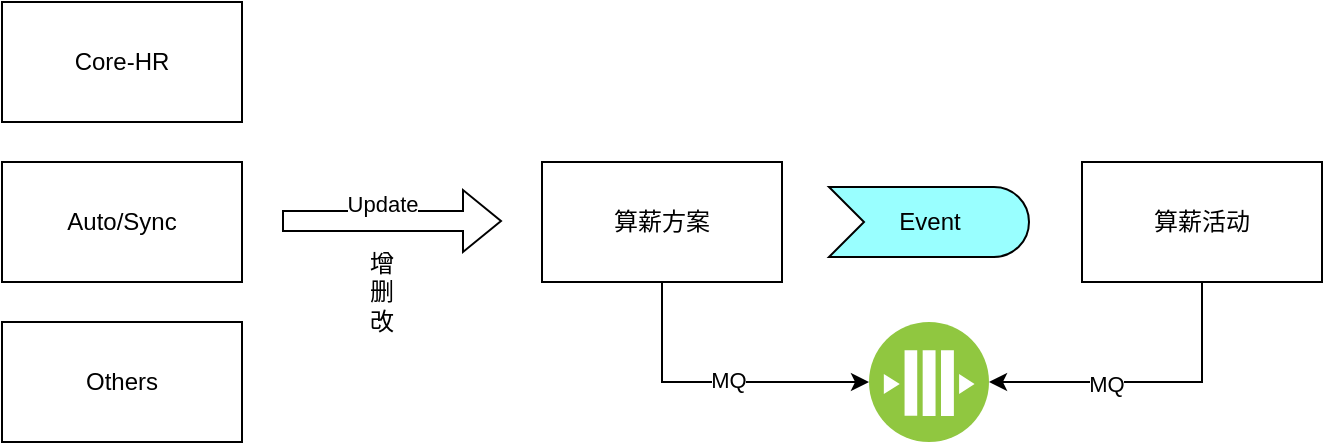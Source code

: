 <mxfile version="16.5.5" type="github">
  <diagram id="zlMd--F1FlE1qULEEaIW" name="Page-1">
    <mxGraphModel dx="1426" dy="794" grid="1" gridSize="10" guides="1" tooltips="1" connect="1" arrows="1" fold="1" page="1" pageScale="1" pageWidth="827" pageHeight="1169" math="0" shadow="0">
      <root>
        <mxCell id="0" />
        <mxCell id="1" parent="0" />
        <mxCell id="VQkMXfwVc6xXb2kO94v5-1" value="Core-HR" style="rounded=0;whiteSpace=wrap;html=1;" vertex="1" parent="1">
          <mxGeometry y="230" width="120" height="60" as="geometry" />
        </mxCell>
        <mxCell id="VQkMXfwVc6xXb2kO94v5-18" style="edgeStyle=orthogonalEdgeStyle;rounded=0;orthogonalLoop=1;jettySize=auto;html=1;entryX=0;entryY=0.5;entryDx=0;entryDy=0;exitX=0.5;exitY=1;exitDx=0;exitDy=0;" edge="1" parent="1" source="VQkMXfwVc6xXb2kO94v5-2" target="VQkMXfwVc6xXb2kO94v5-17">
          <mxGeometry relative="1" as="geometry" />
        </mxCell>
        <mxCell id="VQkMXfwVc6xXb2kO94v5-20" value="MQ" style="edgeLabel;html=1;align=center;verticalAlign=middle;resizable=0;points=[];" vertex="1" connectable="0" parent="VQkMXfwVc6xXb2kO94v5-18">
          <mxGeometry x="0.081" y="1" relative="1" as="geometry">
            <mxPoint as="offset" />
          </mxGeometry>
        </mxCell>
        <mxCell id="VQkMXfwVc6xXb2kO94v5-2" value="算薪方案" style="rounded=0;whiteSpace=wrap;html=1;" vertex="1" parent="1">
          <mxGeometry x="270" y="310" width="120" height="60" as="geometry" />
        </mxCell>
        <mxCell id="VQkMXfwVc6xXb2kO94v5-3" value="Auto/Sync" style="rounded=0;whiteSpace=wrap;html=1;" vertex="1" parent="1">
          <mxGeometry y="310" width="120" height="60" as="geometry" />
        </mxCell>
        <mxCell id="VQkMXfwVc6xXb2kO94v5-19" style="edgeStyle=orthogonalEdgeStyle;rounded=0;orthogonalLoop=1;jettySize=auto;html=1;entryX=1;entryY=0.5;entryDx=0;entryDy=0;exitX=0.5;exitY=1;exitDx=0;exitDy=0;" edge="1" parent="1" source="VQkMXfwVc6xXb2kO94v5-4" target="VQkMXfwVc6xXb2kO94v5-17">
          <mxGeometry relative="1" as="geometry" />
        </mxCell>
        <mxCell id="VQkMXfwVc6xXb2kO94v5-21" value="MQ" style="edgeLabel;html=1;align=center;verticalAlign=middle;resizable=0;points=[];" vertex="1" connectable="0" parent="VQkMXfwVc6xXb2kO94v5-19">
          <mxGeometry x="0.252" y="1" relative="1" as="geometry">
            <mxPoint as="offset" />
          </mxGeometry>
        </mxCell>
        <mxCell id="VQkMXfwVc6xXb2kO94v5-4" value="算薪活动" style="rounded=0;whiteSpace=wrap;html=1;" vertex="1" parent="1">
          <mxGeometry x="540" y="310" width="120" height="60" as="geometry" />
        </mxCell>
        <mxCell id="VQkMXfwVc6xXb2kO94v5-9" value="Others" style="rounded=0;whiteSpace=wrap;html=1;" vertex="1" parent="1">
          <mxGeometry y="390" width="120" height="60" as="geometry" />
        </mxCell>
        <mxCell id="VQkMXfwVc6xXb2kO94v5-11" value="" style="shape=flexArrow;endArrow=classic;html=1;rounded=0;" edge="1" parent="1">
          <mxGeometry width="50" height="50" relative="1" as="geometry">
            <mxPoint x="140" y="339.5" as="sourcePoint" />
            <mxPoint x="250" y="339.5" as="targetPoint" />
          </mxGeometry>
        </mxCell>
        <mxCell id="VQkMXfwVc6xXb2kO94v5-14" value="Update" style="edgeLabel;html=1;align=center;verticalAlign=middle;resizable=0;points=[];" vertex="1" connectable="0" parent="VQkMXfwVc6xXb2kO94v5-11">
          <mxGeometry x="0.436" relative="1" as="geometry">
            <mxPoint x="-29" y="-9" as="offset" />
          </mxGeometry>
        </mxCell>
        <mxCell id="VQkMXfwVc6xXb2kO94v5-13" value="增&lt;br&gt;删&lt;br&gt;改" style="text;html=1;strokeColor=none;fillColor=none;align=center;verticalAlign=middle;whiteSpace=wrap;rounded=0;" vertex="1" parent="1">
          <mxGeometry x="160" y="360" width="60" height="30" as="geometry" />
        </mxCell>
        <mxCell id="VQkMXfwVc6xXb2kO94v5-15" value="Event" style="html=1;outlineConnect=0;whiteSpace=wrap;fillColor=#99ffff;shape=mxgraph.archimate3.event;" vertex="1" parent="1">
          <mxGeometry x="413.5" y="322.5" width="100" height="35" as="geometry" />
        </mxCell>
        <mxCell id="VQkMXfwVc6xXb2kO94v5-17" value="" style="aspect=fixed;perimeter=ellipsePerimeter;html=1;align=center;shadow=0;dashed=0;fontColor=#4277BB;labelBackgroundColor=#ffffff;fontSize=12;spacingTop=3;image;image=img/lib/ibm/blockchain/message_bus.svg;" vertex="1" parent="1">
          <mxGeometry x="433.5" y="390" width="60" height="60" as="geometry" />
        </mxCell>
      </root>
    </mxGraphModel>
  </diagram>
</mxfile>
